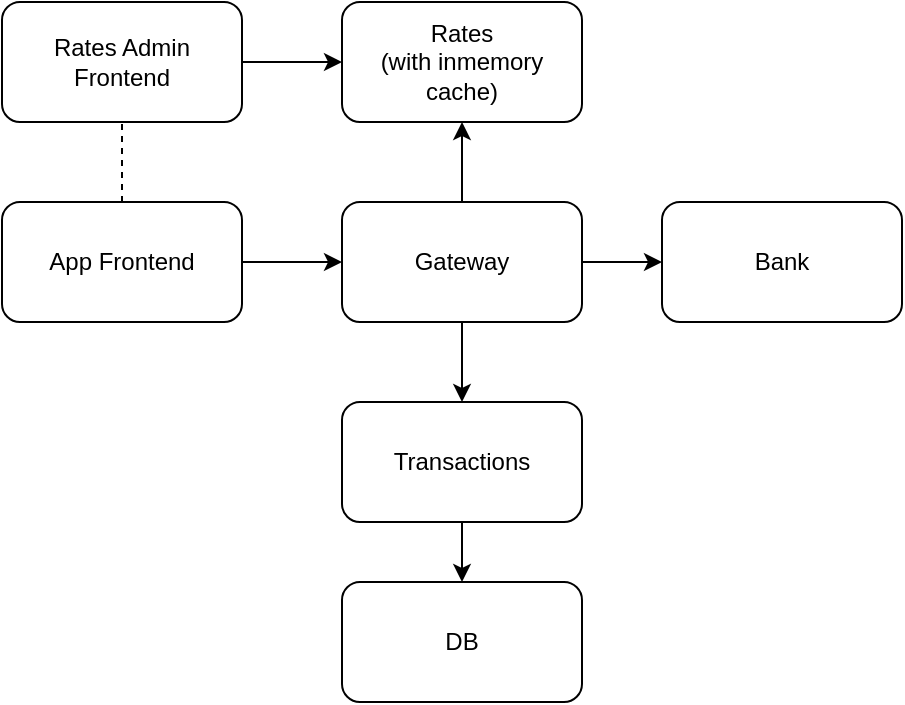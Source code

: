 <mxfile version="26.2.15">
  <diagram name="Page-1" id="txCEMG2g4zkGuOjb2Fpw">
    <mxGraphModel dx="1062" dy="427" grid="1" gridSize="10" guides="1" tooltips="1" connect="1" arrows="1" fold="1" page="1" pageScale="1" pageWidth="850" pageHeight="1100" math="0" shadow="0">
      <root>
        <mxCell id="0" />
        <mxCell id="1" parent="0" />
        <mxCell id="Inrt7wn8tuvQiZkRvcpY-7" value="" style="edgeStyle=orthogonalEdgeStyle;rounded=0;orthogonalLoop=1;jettySize=auto;html=1;" parent="1" source="Inrt7wn8tuvQiZkRvcpY-1" target="Inrt7wn8tuvQiZkRvcpY-2" edge="1">
          <mxGeometry relative="1" as="geometry" />
        </mxCell>
        <mxCell id="Inrt7wn8tuvQiZkRvcpY-16" value="" style="edgeStyle=orthogonalEdgeStyle;rounded=0;orthogonalLoop=1;jettySize=auto;html=1;endArrow=none;startFill=0;dashed=1;" parent="1" source="Inrt7wn8tuvQiZkRvcpY-1" target="Inrt7wn8tuvQiZkRvcpY-14" edge="1">
          <mxGeometry relative="1" as="geometry" />
        </mxCell>
        <mxCell id="Inrt7wn8tuvQiZkRvcpY-1" value="App Frontend" style="rounded=1;whiteSpace=wrap;html=1;" parent="1" vertex="1">
          <mxGeometry x="150" y="240" width="120" height="60" as="geometry" />
        </mxCell>
        <mxCell id="Inrt7wn8tuvQiZkRvcpY-6" value="" style="edgeStyle=orthogonalEdgeStyle;rounded=0;orthogonalLoop=1;jettySize=auto;html=1;" parent="1" source="Inrt7wn8tuvQiZkRvcpY-2" target="Inrt7wn8tuvQiZkRvcpY-3" edge="1">
          <mxGeometry relative="1" as="geometry" />
        </mxCell>
        <mxCell id="Inrt7wn8tuvQiZkRvcpY-8" value="" style="edgeStyle=orthogonalEdgeStyle;rounded=0;orthogonalLoop=1;jettySize=auto;html=1;" parent="1" source="Inrt7wn8tuvQiZkRvcpY-2" target="Inrt7wn8tuvQiZkRvcpY-5" edge="1">
          <mxGeometry relative="1" as="geometry" />
        </mxCell>
        <mxCell id="Inrt7wn8tuvQiZkRvcpY-9" value="" style="edgeStyle=orthogonalEdgeStyle;rounded=0;orthogonalLoop=1;jettySize=auto;html=1;" parent="1" source="Inrt7wn8tuvQiZkRvcpY-2" target="Inrt7wn8tuvQiZkRvcpY-4" edge="1">
          <mxGeometry relative="1" as="geometry" />
        </mxCell>
        <mxCell id="Inrt7wn8tuvQiZkRvcpY-2" value="Gateway" style="rounded=1;whiteSpace=wrap;html=1;" parent="1" vertex="1">
          <mxGeometry x="320" y="240" width="120" height="60" as="geometry" />
        </mxCell>
        <mxCell id="Inrt7wn8tuvQiZkRvcpY-3" value="Rates&lt;div&gt;(with inmemory cache)&lt;/div&gt;" style="rounded=1;whiteSpace=wrap;html=1;" parent="1" vertex="1">
          <mxGeometry x="320" y="140" width="120" height="60" as="geometry" />
        </mxCell>
        <mxCell id="Inrt7wn8tuvQiZkRvcpY-4" value="Bank" style="rounded=1;whiteSpace=wrap;html=1;" parent="1" vertex="1">
          <mxGeometry x="480" y="240" width="120" height="60" as="geometry" />
        </mxCell>
        <mxCell id="Inrt7wn8tuvQiZkRvcpY-11" value="" style="edgeStyle=orthogonalEdgeStyle;rounded=0;orthogonalLoop=1;jettySize=auto;html=1;" parent="1" source="Inrt7wn8tuvQiZkRvcpY-5" target="Inrt7wn8tuvQiZkRvcpY-10" edge="1">
          <mxGeometry relative="1" as="geometry" />
        </mxCell>
        <mxCell id="Inrt7wn8tuvQiZkRvcpY-5" value="Transactions" style="rounded=1;whiteSpace=wrap;html=1;" parent="1" vertex="1">
          <mxGeometry x="320" y="340" width="120" height="60" as="geometry" />
        </mxCell>
        <mxCell id="Inrt7wn8tuvQiZkRvcpY-10" value="DB" style="rounded=1;whiteSpace=wrap;html=1;" parent="1" vertex="1">
          <mxGeometry x="320" y="430" width="120" height="60" as="geometry" />
        </mxCell>
        <mxCell id="Inrt7wn8tuvQiZkRvcpY-15" value="" style="edgeStyle=orthogonalEdgeStyle;rounded=0;orthogonalLoop=1;jettySize=auto;html=1;" parent="1" source="Inrt7wn8tuvQiZkRvcpY-14" target="Inrt7wn8tuvQiZkRvcpY-3" edge="1">
          <mxGeometry relative="1" as="geometry" />
        </mxCell>
        <mxCell id="Inrt7wn8tuvQiZkRvcpY-14" value="Rates Admin Frontend" style="rounded=1;whiteSpace=wrap;html=1;" parent="1" vertex="1">
          <mxGeometry x="150" y="140" width="120" height="60" as="geometry" />
        </mxCell>
      </root>
    </mxGraphModel>
  </diagram>
</mxfile>
